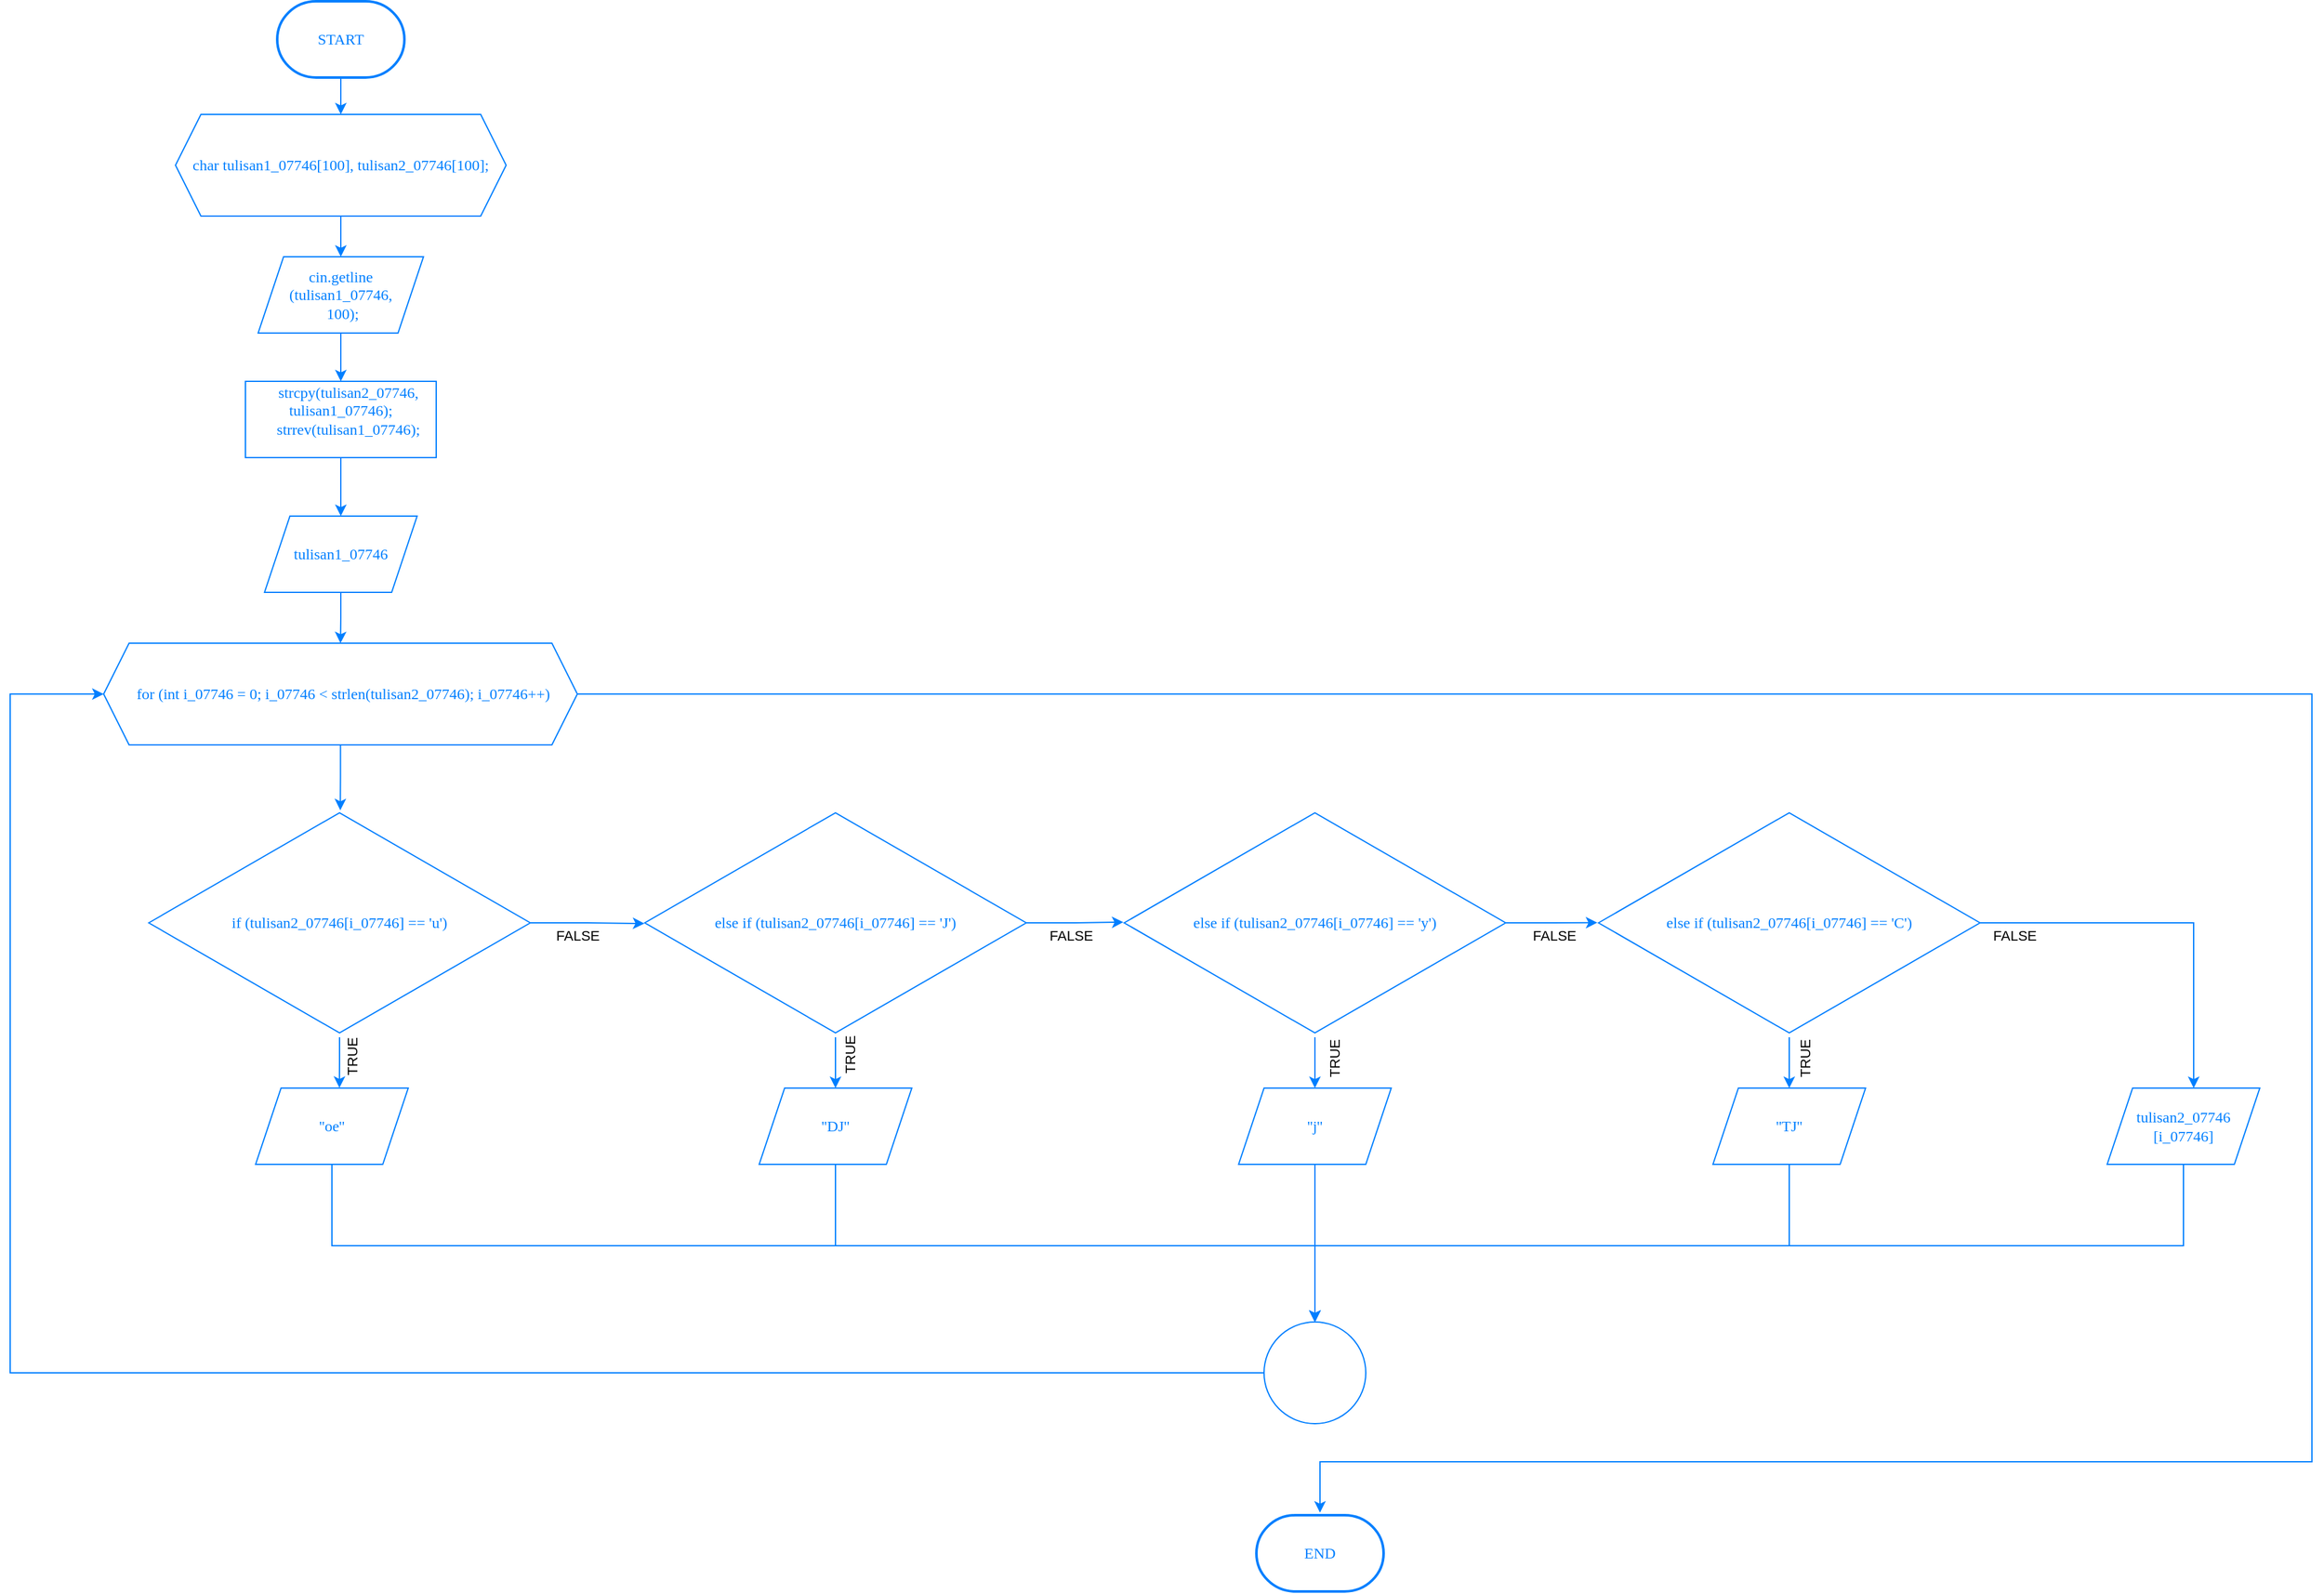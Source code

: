 <mxfile version="22.0.2" type="device">
  <diagram name="Page-1" id="bqdtm3yjqmqwsocU8Zls">
    <mxGraphModel dx="2072" dy="1308" grid="1" gridSize="10" guides="1" tooltips="1" connect="1" arrows="1" fold="1" page="1" pageScale="1" pageWidth="850" pageHeight="1100" math="0" shadow="0">
      <root>
        <mxCell id="0" />
        <mxCell id="1" parent="0" />
        <mxCell id="mu9JeS2AP0sdWKXdDo3k-18" style="edgeStyle=orthogonalEdgeStyle;rounded=0;orthogonalLoop=1;jettySize=auto;html=1;entryX=0.5;entryY=0;entryDx=0;entryDy=0;strokeColor=#007FFF;fontColor=#007FFF;fontFamily=consolas;" parent="1" source="mu9JeS2AP0sdWKXdDo3k-1" target="mu9JeS2AP0sdWKXdDo3k-2" edge="1">
          <mxGeometry relative="1" as="geometry" />
        </mxCell>
        <mxCell id="mu9JeS2AP0sdWKXdDo3k-1" value="START" style="strokeWidth=2;html=1;shape=mxgraph.flowchart.terminator;whiteSpace=wrap;strokeColor=#007FFF;fontColor=#007FFF;fontFamily=consolas;" parent="1" vertex="1">
          <mxGeometry x="360" y="21" width="100" height="60" as="geometry" />
        </mxCell>
        <mxCell id="mu9JeS2AP0sdWKXdDo3k-19" style="edgeStyle=orthogonalEdgeStyle;rounded=0;orthogonalLoop=1;jettySize=auto;html=1;entryX=0.5;entryY=0;entryDx=0;entryDy=0;strokeColor=#007FFF;fontColor=#007FFF;fontFamily=consolas;" parent="1" source="mu9JeS2AP0sdWKXdDo3k-2" target="mu9JeS2AP0sdWKXdDo3k-3" edge="1">
          <mxGeometry relative="1" as="geometry" />
        </mxCell>
        <mxCell id="mu9JeS2AP0sdWKXdDo3k-2" value="char tulisan1_07746[100], tulisan2_07746[100];" style="shape=hexagon;perimeter=hexagonPerimeter2;whiteSpace=wrap;html=1;fixedSize=1;strokeColor=#007FFF;fontColor=#007FFF;fontFamily=consolas;" parent="1" vertex="1">
          <mxGeometry x="280" y="110" width="260" height="80" as="geometry" />
        </mxCell>
        <mxCell id="mu9JeS2AP0sdWKXdDo3k-20" style="edgeStyle=orthogonalEdgeStyle;rounded=0;orthogonalLoop=1;jettySize=auto;html=1;entryX=0.5;entryY=0;entryDx=0;entryDy=0;strokeColor=#007FFF;fontColor=#007FFF;fontFamily=consolas;" parent="1" source="mu9JeS2AP0sdWKXdDo3k-3" target="mu9JeS2AP0sdWKXdDo3k-4" edge="1">
          <mxGeometry relative="1" as="geometry" />
        </mxCell>
        <mxCell id="mu9JeS2AP0sdWKXdDo3k-3" value="cin.getline&lt;br&gt;(tulisan1_07746,&lt;br&gt;&amp;nbsp;100);" style="shape=parallelogram;perimeter=parallelogramPerimeter;whiteSpace=wrap;html=1;fixedSize=1;strokeColor=#007FFF;fontColor=#007FFF;fontFamily=consolas;" parent="1" vertex="1">
          <mxGeometry x="345" y="222" width="130" height="60" as="geometry" />
        </mxCell>
        <mxCell id="mu9JeS2AP0sdWKXdDo3k-21" style="edgeStyle=orthogonalEdgeStyle;rounded=0;orthogonalLoop=1;jettySize=auto;html=1;entryX=0.5;entryY=0;entryDx=0;entryDy=0;strokeColor=#007FFF;fontColor=#007FFF;fontFamily=consolas;" parent="1" source="mu9JeS2AP0sdWKXdDo3k-4" target="mu9JeS2AP0sdWKXdDo3k-5" edge="1">
          <mxGeometry relative="1" as="geometry" />
        </mxCell>
        <mxCell id="mu9JeS2AP0sdWKXdDo3k-4" value="&lt;div&gt;&amp;nbsp; &amp;nbsp; strcpy(tulisan2_07746, tulisan1_07746);&lt;/div&gt;&lt;div&gt;&amp;nbsp; &amp;nbsp; strrev(tulisan1_07746);&lt;/div&gt;&lt;div&gt;&lt;br&gt;&lt;/div&gt;" style="rounded=0;whiteSpace=wrap;html=1;strokeColor=#007FFF;fontColor=#007FFF;fontFamily=consolas;" parent="1" vertex="1">
          <mxGeometry x="335" y="320" width="150" height="60" as="geometry" />
        </mxCell>
        <mxCell id="mu9JeS2AP0sdWKXdDo3k-22" style="edgeStyle=orthogonalEdgeStyle;rounded=0;orthogonalLoop=1;jettySize=auto;html=1;entryX=0.5;entryY=0;entryDx=0;entryDy=0;strokeColor=#007FFF;fontColor=#007FFF;fontFamily=consolas;" parent="1" source="mu9JeS2AP0sdWKXdDo3k-5" target="mu9JeS2AP0sdWKXdDo3k-7" edge="1">
          <mxGeometry relative="1" as="geometry" />
        </mxCell>
        <mxCell id="mu9JeS2AP0sdWKXdDo3k-5" value="tulisan1_07746" style="shape=parallelogram;perimeter=parallelogramPerimeter;whiteSpace=wrap;html=1;fixedSize=1;strokeColor=#007FFF;fontColor=#007FFF;fontFamily=consolas;" parent="1" vertex="1">
          <mxGeometry x="350" y="426" width="120" height="60" as="geometry" />
        </mxCell>
        <mxCell id="mu9JeS2AP0sdWKXdDo3k-41" style="edgeStyle=orthogonalEdgeStyle;rounded=0;orthogonalLoop=1;jettySize=auto;html=1;strokeColor=#007FFF;fontColor=#007FFF;fontFamily=consolas;" parent="1" source="mu9JeS2AP0sdWKXdDo3k-7" edge="1">
          <mxGeometry relative="1" as="geometry">
            <mxPoint x="1180" y="1210" as="targetPoint" />
            <Array as="points">
              <mxPoint x="1960" y="566" />
              <mxPoint x="1960" y="1170" />
            </Array>
          </mxGeometry>
        </mxCell>
        <mxCell id="mu9JeS2AP0sdWKXdDo3k-7" value="&amp;nbsp;for (int i_07746 = 0; i_07746 &amp;lt; strlen(tulisan2_07746); i_07746++)" style="shape=hexagon;perimeter=hexagonPerimeter2;whiteSpace=wrap;html=1;fixedSize=1;strokeColor=#007FFF;fontColor=#007FFF;fontFamily=consolas;" parent="1" vertex="1">
          <mxGeometry x="223.5" y="526" width="372.5" height="80" as="geometry" />
        </mxCell>
        <mxCell id="mu9JeS2AP0sdWKXdDo3k-8" value="if (tulisan2_07746[i_07746] == &#39;u&#39;)" style="html=1;whiteSpace=wrap;aspect=fixed;shape=isoRectangle;strokeColor=#007FFF;fontColor=#007FFF;fontFamily=consolas;" parent="1" vertex="1">
          <mxGeometry x="259" y="656" width="300" height="180" as="geometry" />
        </mxCell>
        <mxCell id="mu9JeS2AP0sdWKXdDo3k-29" style="edgeStyle=orthogonalEdgeStyle;rounded=0;orthogonalLoop=1;jettySize=auto;html=1;entryX=0.5;entryY=0;entryDx=0;entryDy=0;strokeColor=#007FFF;fontColor=#007FFF;fontFamily=consolas;" parent="1" source="mu9JeS2AP0sdWKXdDo3k-10" target="mu9JeS2AP0sdWKXdDo3k-14" edge="1">
          <mxGeometry relative="1" as="geometry" />
        </mxCell>
        <mxCell id="mu9JeS2AP0sdWKXdDo3k-10" value="else if (tulisan2_07746[i_07746] == &#39;J&#39;)" style="html=1;whiteSpace=wrap;aspect=fixed;shape=isoRectangle;strokeColor=#007FFF;fontColor=#007FFF;fontFamily=consolas;" parent="1" vertex="1">
          <mxGeometry x="649" y="656" width="300" height="180" as="geometry" />
        </mxCell>
        <mxCell id="mu9JeS2AP0sdWKXdDo3k-30" style="edgeStyle=orthogonalEdgeStyle;rounded=0;orthogonalLoop=1;jettySize=auto;html=1;entryX=0.5;entryY=0;entryDx=0;entryDy=0;strokeColor=#007FFF;fontColor=#007FFF;fontFamily=consolas;" parent="1" source="mu9JeS2AP0sdWKXdDo3k-11" target="mu9JeS2AP0sdWKXdDo3k-15" edge="1">
          <mxGeometry relative="1" as="geometry" />
        </mxCell>
        <mxCell id="mu9JeS2AP0sdWKXdDo3k-11" value="else if (tulisan2_07746[i_07746] == &#39;y&#39;)" style="html=1;whiteSpace=wrap;aspect=fixed;shape=isoRectangle;strokeColor=#007FFF;fontColor=#007FFF;fontFamily=consolas;" parent="1" vertex="1">
          <mxGeometry x="1026" y="656" width="300" height="180" as="geometry" />
        </mxCell>
        <mxCell id="mu9JeS2AP0sdWKXdDo3k-31" style="edgeStyle=orthogonalEdgeStyle;rounded=0;orthogonalLoop=1;jettySize=auto;html=1;entryX=0.5;entryY=0;entryDx=0;entryDy=0;strokeColor=#007FFF;fontColor=#007FFF;fontFamily=consolas;" parent="1" source="mu9JeS2AP0sdWKXdDo3k-12" target="mu9JeS2AP0sdWKXdDo3k-16" edge="1">
          <mxGeometry relative="1" as="geometry" />
        </mxCell>
        <mxCell id="mu9JeS2AP0sdWKXdDo3k-12" value="else if (tulisan2_07746[i_07746] == &#39;C&#39;)" style="html=1;whiteSpace=wrap;aspect=fixed;shape=isoRectangle;strokeColor=#007FFF;fontColor=#007FFF;fontFamily=consolas;" parent="1" vertex="1">
          <mxGeometry x="1399" y="656" width="300" height="180" as="geometry" />
        </mxCell>
        <mxCell id="mu9JeS2AP0sdWKXdDo3k-33" style="edgeStyle=orthogonalEdgeStyle;rounded=0;orthogonalLoop=1;jettySize=auto;html=1;entryX=0.5;entryY=0;entryDx=0;entryDy=0;strokeColor=#007FFF;fontColor=#007FFF;fontFamily=consolas;" parent="1" source="mu9JeS2AP0sdWKXdDo3k-13" target="mu9JeS2AP0sdWKXdDo3k-32" edge="1">
          <mxGeometry relative="1" as="geometry">
            <Array as="points">
              <mxPoint x="403" y="1000" />
              <mxPoint x="1176" y="1000" />
            </Array>
          </mxGeometry>
        </mxCell>
        <mxCell id="mu9JeS2AP0sdWKXdDo3k-13" value="&#39;&#39;oe&#39;&#39;" style="shape=parallelogram;perimeter=parallelogramPerimeter;whiteSpace=wrap;html=1;fixedSize=1;strokeColor=#007FFF;fontColor=#007FFF;fontFamily=consolas;" parent="1" vertex="1">
          <mxGeometry x="343" y="876" width="120" height="60" as="geometry" />
        </mxCell>
        <mxCell id="mu9JeS2AP0sdWKXdDo3k-37" style="edgeStyle=orthogonalEdgeStyle;rounded=0;orthogonalLoop=1;jettySize=auto;html=1;entryX=0.5;entryY=0;entryDx=0;entryDy=0;strokeColor=#007FFF;fontColor=#007FFF;fontFamily=consolas;" parent="1" source="mu9JeS2AP0sdWKXdDo3k-14" target="mu9JeS2AP0sdWKXdDo3k-32" edge="1">
          <mxGeometry relative="1" as="geometry">
            <mxPoint x="850.0" y="1050.744" as="targetPoint" />
            <Array as="points">
              <mxPoint x="799" y="1000" />
              <mxPoint x="1176" y="1000" />
            </Array>
          </mxGeometry>
        </mxCell>
        <mxCell id="mu9JeS2AP0sdWKXdDo3k-14" value="&#39;&#39;DJ&#39;&#39;" style="shape=parallelogram;perimeter=parallelogramPerimeter;whiteSpace=wrap;html=1;fixedSize=1;strokeColor=#007FFF;fontColor=#007FFF;fontFamily=consolas;" parent="1" vertex="1">
          <mxGeometry x="739" y="876" width="120" height="60" as="geometry" />
        </mxCell>
        <mxCell id="mu9JeS2AP0sdWKXdDo3k-34" style="edgeStyle=orthogonalEdgeStyle;rounded=0;orthogonalLoop=1;jettySize=auto;html=1;entryX=0.5;entryY=0;entryDx=0;entryDy=0;strokeColor=#007FFF;fontColor=#007FFF;fontFamily=consolas;" parent="1" source="mu9JeS2AP0sdWKXdDo3k-15" target="mu9JeS2AP0sdWKXdDo3k-32" edge="1">
          <mxGeometry relative="1" as="geometry" />
        </mxCell>
        <mxCell id="mu9JeS2AP0sdWKXdDo3k-15" value="&#39;&#39;j&#39;&#39;" style="shape=parallelogram;perimeter=parallelogramPerimeter;whiteSpace=wrap;html=1;fixedSize=1;strokeColor=#007FFF;fontColor=#007FFF;fontFamily=consolas;" parent="1" vertex="1">
          <mxGeometry x="1116" y="876" width="120" height="60" as="geometry" />
        </mxCell>
        <mxCell id="mu9JeS2AP0sdWKXdDo3k-39" style="edgeStyle=orthogonalEdgeStyle;rounded=0;orthogonalLoop=1;jettySize=auto;html=1;entryX=0.5;entryY=0;entryDx=0;entryDy=0;strokeColor=#007FFF;fontColor=#007FFF;fontFamily=consolas;" parent="1" source="mu9JeS2AP0sdWKXdDo3k-16" target="mu9JeS2AP0sdWKXdDo3k-32" edge="1">
          <mxGeometry relative="1" as="geometry">
            <Array as="points">
              <mxPoint x="1549" y="1000" />
              <mxPoint x="1176" y="1000" />
            </Array>
          </mxGeometry>
        </mxCell>
        <mxCell id="mu9JeS2AP0sdWKXdDo3k-16" value="&#39;&#39;TJ&#39;&#39;" style="shape=parallelogram;perimeter=parallelogramPerimeter;whiteSpace=wrap;html=1;fixedSize=1;strokeColor=#007FFF;fontColor=#007FFF;fontFamily=consolas;" parent="1" vertex="1">
          <mxGeometry x="1489" y="876" width="120" height="60" as="geometry" />
        </mxCell>
        <mxCell id="mu9JeS2AP0sdWKXdDo3k-38" style="edgeStyle=orthogonalEdgeStyle;rounded=0;orthogonalLoop=1;jettySize=auto;html=1;entryX=0.5;entryY=0;entryDx=0;entryDy=0;strokeColor=#007FFF;fontColor=#007FFF;fontFamily=consolas;" parent="1" source="mu9JeS2AP0sdWKXdDo3k-17" target="mu9JeS2AP0sdWKXdDo3k-32" edge="1">
          <mxGeometry relative="1" as="geometry">
            <Array as="points">
              <mxPoint x="1859" y="1000" />
              <mxPoint x="1176" y="1000" />
            </Array>
          </mxGeometry>
        </mxCell>
        <mxCell id="mu9JeS2AP0sdWKXdDo3k-17" value="tulisan2_07746&lt;br&gt;[i_07746]" style="shape=parallelogram;perimeter=parallelogramPerimeter;whiteSpace=wrap;html=1;fixedSize=1;strokeColor=#007FFF;fontColor=#007FFF;fontFamily=consolas;" parent="1" vertex="1">
          <mxGeometry x="1799" y="876" width="120" height="60" as="geometry" />
        </mxCell>
        <mxCell id="mu9JeS2AP0sdWKXdDo3k-23" style="edgeStyle=orthogonalEdgeStyle;rounded=0;orthogonalLoop=1;jettySize=auto;html=1;entryX=0.502;entryY=0.008;entryDx=0;entryDy=0;entryPerimeter=0;strokeColor=#007FFF;fontColor=#007FFF;fontFamily=consolas;" parent="1" source="mu9JeS2AP0sdWKXdDo3k-7" target="mu9JeS2AP0sdWKXdDo3k-8" edge="1">
          <mxGeometry relative="1" as="geometry" />
        </mxCell>
        <mxCell id="mu9JeS2AP0sdWKXdDo3k-24" style="edgeStyle=orthogonalEdgeStyle;rounded=0;orthogonalLoop=1;jettySize=auto;html=1;entryX=-0.001;entryY=0.503;entryDx=0;entryDy=0;entryPerimeter=0;strokeColor=#007FFF;fontColor=#007FFF;fontFamily=consolas;" parent="1" source="mu9JeS2AP0sdWKXdDo3k-8" target="mu9JeS2AP0sdWKXdDo3k-10" edge="1">
          <mxGeometry relative="1" as="geometry" />
        </mxCell>
        <mxCell id="iL-TCDtyjcuezdC4RqPD-5" value="FALSE" style="edgeLabel;html=1;align=center;verticalAlign=middle;resizable=0;points=[];" vertex="1" connectable="0" parent="mu9JeS2AP0sdWKXdDo3k-24">
          <mxGeometry x="-0.17" y="-1" relative="1" as="geometry">
            <mxPoint x="-1" y="9" as="offset" />
          </mxGeometry>
        </mxCell>
        <mxCell id="mu9JeS2AP0sdWKXdDo3k-25" style="edgeStyle=orthogonalEdgeStyle;rounded=0;orthogonalLoop=1;jettySize=auto;html=1;entryX=-0.002;entryY=0.497;entryDx=0;entryDy=0;entryPerimeter=0;strokeColor=#007FFF;fontColor=#007FFF;fontFamily=consolas;" parent="1" source="mu9JeS2AP0sdWKXdDo3k-10" target="mu9JeS2AP0sdWKXdDo3k-11" edge="1">
          <mxGeometry relative="1" as="geometry" />
        </mxCell>
        <mxCell id="mu9JeS2AP0sdWKXdDo3k-26" style="edgeStyle=orthogonalEdgeStyle;rounded=0;orthogonalLoop=1;jettySize=auto;html=1;entryX=-0.003;entryY=0.499;entryDx=0;entryDy=0;entryPerimeter=0;strokeColor=#007FFF;fontColor=#007FFF;fontFamily=consolas;" parent="1" source="mu9JeS2AP0sdWKXdDo3k-11" target="mu9JeS2AP0sdWKXdDo3k-12" edge="1">
          <mxGeometry relative="1" as="geometry" />
        </mxCell>
        <mxCell id="mu9JeS2AP0sdWKXdDo3k-27" style="edgeStyle=orthogonalEdgeStyle;rounded=0;orthogonalLoop=1;jettySize=auto;html=1;entryX=0.567;entryY=0;entryDx=0;entryDy=0;entryPerimeter=0;strokeColor=#007FFF;fontColor=#007FFF;fontFamily=consolas;" parent="1" source="mu9JeS2AP0sdWKXdDo3k-12" target="mu9JeS2AP0sdWKXdDo3k-17" edge="1">
          <mxGeometry relative="1" as="geometry" />
        </mxCell>
        <mxCell id="mu9JeS2AP0sdWKXdDo3k-28" style="edgeStyle=orthogonalEdgeStyle;rounded=0;orthogonalLoop=1;jettySize=auto;html=1;entryX=0.549;entryY=-0.003;entryDx=0;entryDy=0;entryPerimeter=0;strokeColor=#007FFF;fontColor=#007FFF;fontFamily=consolas;" parent="1" source="mu9JeS2AP0sdWKXdDo3k-8" target="mu9JeS2AP0sdWKXdDo3k-13" edge="1">
          <mxGeometry relative="1" as="geometry" />
        </mxCell>
        <mxCell id="iL-TCDtyjcuezdC4RqPD-1" value="TRUE" style="edgeLabel;html=1;align=center;verticalAlign=middle;resizable=0;points=[];rotation=-90;" vertex="1" connectable="0" parent="mu9JeS2AP0sdWKXdDo3k-28">
          <mxGeometry x="-0.23" y="-1" relative="1" as="geometry">
            <mxPoint x="11" as="offset" />
          </mxGeometry>
        </mxCell>
        <mxCell id="mu9JeS2AP0sdWKXdDo3k-40" style="edgeStyle=orthogonalEdgeStyle;rounded=0;orthogonalLoop=1;jettySize=auto;html=1;entryX=0;entryY=0.5;entryDx=0;entryDy=0;strokeColor=#007FFF;fontColor=#007FFF;fontFamily=consolas;" parent="1" source="mu9JeS2AP0sdWKXdDo3k-32" target="mu9JeS2AP0sdWKXdDo3k-7" edge="1">
          <mxGeometry relative="1" as="geometry">
            <Array as="points">
              <mxPoint x="150" y="1100" />
              <mxPoint x="150" y="566" />
            </Array>
          </mxGeometry>
        </mxCell>
        <mxCell id="mu9JeS2AP0sdWKXdDo3k-32" value="" style="ellipse;whiteSpace=wrap;html=1;aspect=fixed;strokeColor=#007FFF;fontColor=#007FFF;fontFamily=consolas;" parent="1" vertex="1">
          <mxGeometry x="1136" y="1060" width="80" height="80" as="geometry" />
        </mxCell>
        <mxCell id="mu9JeS2AP0sdWKXdDo3k-42" value="END" style="strokeWidth=2;html=1;shape=mxgraph.flowchart.terminator;whiteSpace=wrap;strokeColor=#007FFF;fontColor=#007FFF;fontFamily=consolas;" parent="1" vertex="1">
          <mxGeometry x="1130" y="1212" width="100" height="60" as="geometry" />
        </mxCell>
        <mxCell id="iL-TCDtyjcuezdC4RqPD-2" value="TRUE" style="edgeLabel;html=1;align=center;verticalAlign=middle;resizable=0;points=[];rotation=-90;" vertex="1" connectable="0" parent="1">
          <mxGeometry x="810.003" y="849.999" as="geometry" />
        </mxCell>
        <mxCell id="iL-TCDtyjcuezdC4RqPD-3" value="TRUE" style="edgeLabel;html=1;align=center;verticalAlign=middle;resizable=0;points=[];rotation=-90;" vertex="1" connectable="0" parent="1">
          <mxGeometry x="1170.003" y="849.999" as="geometry">
            <mxPoint x="-3.0" y="21" as="offset" />
          </mxGeometry>
        </mxCell>
        <mxCell id="iL-TCDtyjcuezdC4RqPD-4" value="TRUE" style="edgeLabel;html=1;align=center;verticalAlign=middle;resizable=0;points=[];rotation=-90;" vertex="1" connectable="0" parent="1">
          <mxGeometry x="1540.003" y="849.999" as="geometry">
            <mxPoint x="-3.0" y="21" as="offset" />
          </mxGeometry>
        </mxCell>
        <mxCell id="iL-TCDtyjcuezdC4RqPD-6" value="FALSE" style="edgeLabel;html=1;align=center;verticalAlign=middle;resizable=0;points=[];" vertex="1" connectable="0" parent="1">
          <mxGeometry x="960.004" y="752" as="geometry">
            <mxPoint x="24" y="4" as="offset" />
          </mxGeometry>
        </mxCell>
        <mxCell id="iL-TCDtyjcuezdC4RqPD-7" value="FALSE" style="edgeLabel;html=1;align=center;verticalAlign=middle;resizable=0;points=[];" vertex="1" connectable="0" parent="1">
          <mxGeometry x="1340.004" y="752" as="geometry">
            <mxPoint x="24" y="4" as="offset" />
          </mxGeometry>
        </mxCell>
        <mxCell id="iL-TCDtyjcuezdC4RqPD-8" value="FALSE" style="edgeLabel;html=1;align=center;verticalAlign=middle;resizable=0;points=[];" vertex="1" connectable="0" parent="1">
          <mxGeometry x="1702.004" y="752" as="geometry">
            <mxPoint x="24" y="4" as="offset" />
          </mxGeometry>
        </mxCell>
      </root>
    </mxGraphModel>
  </diagram>
</mxfile>
